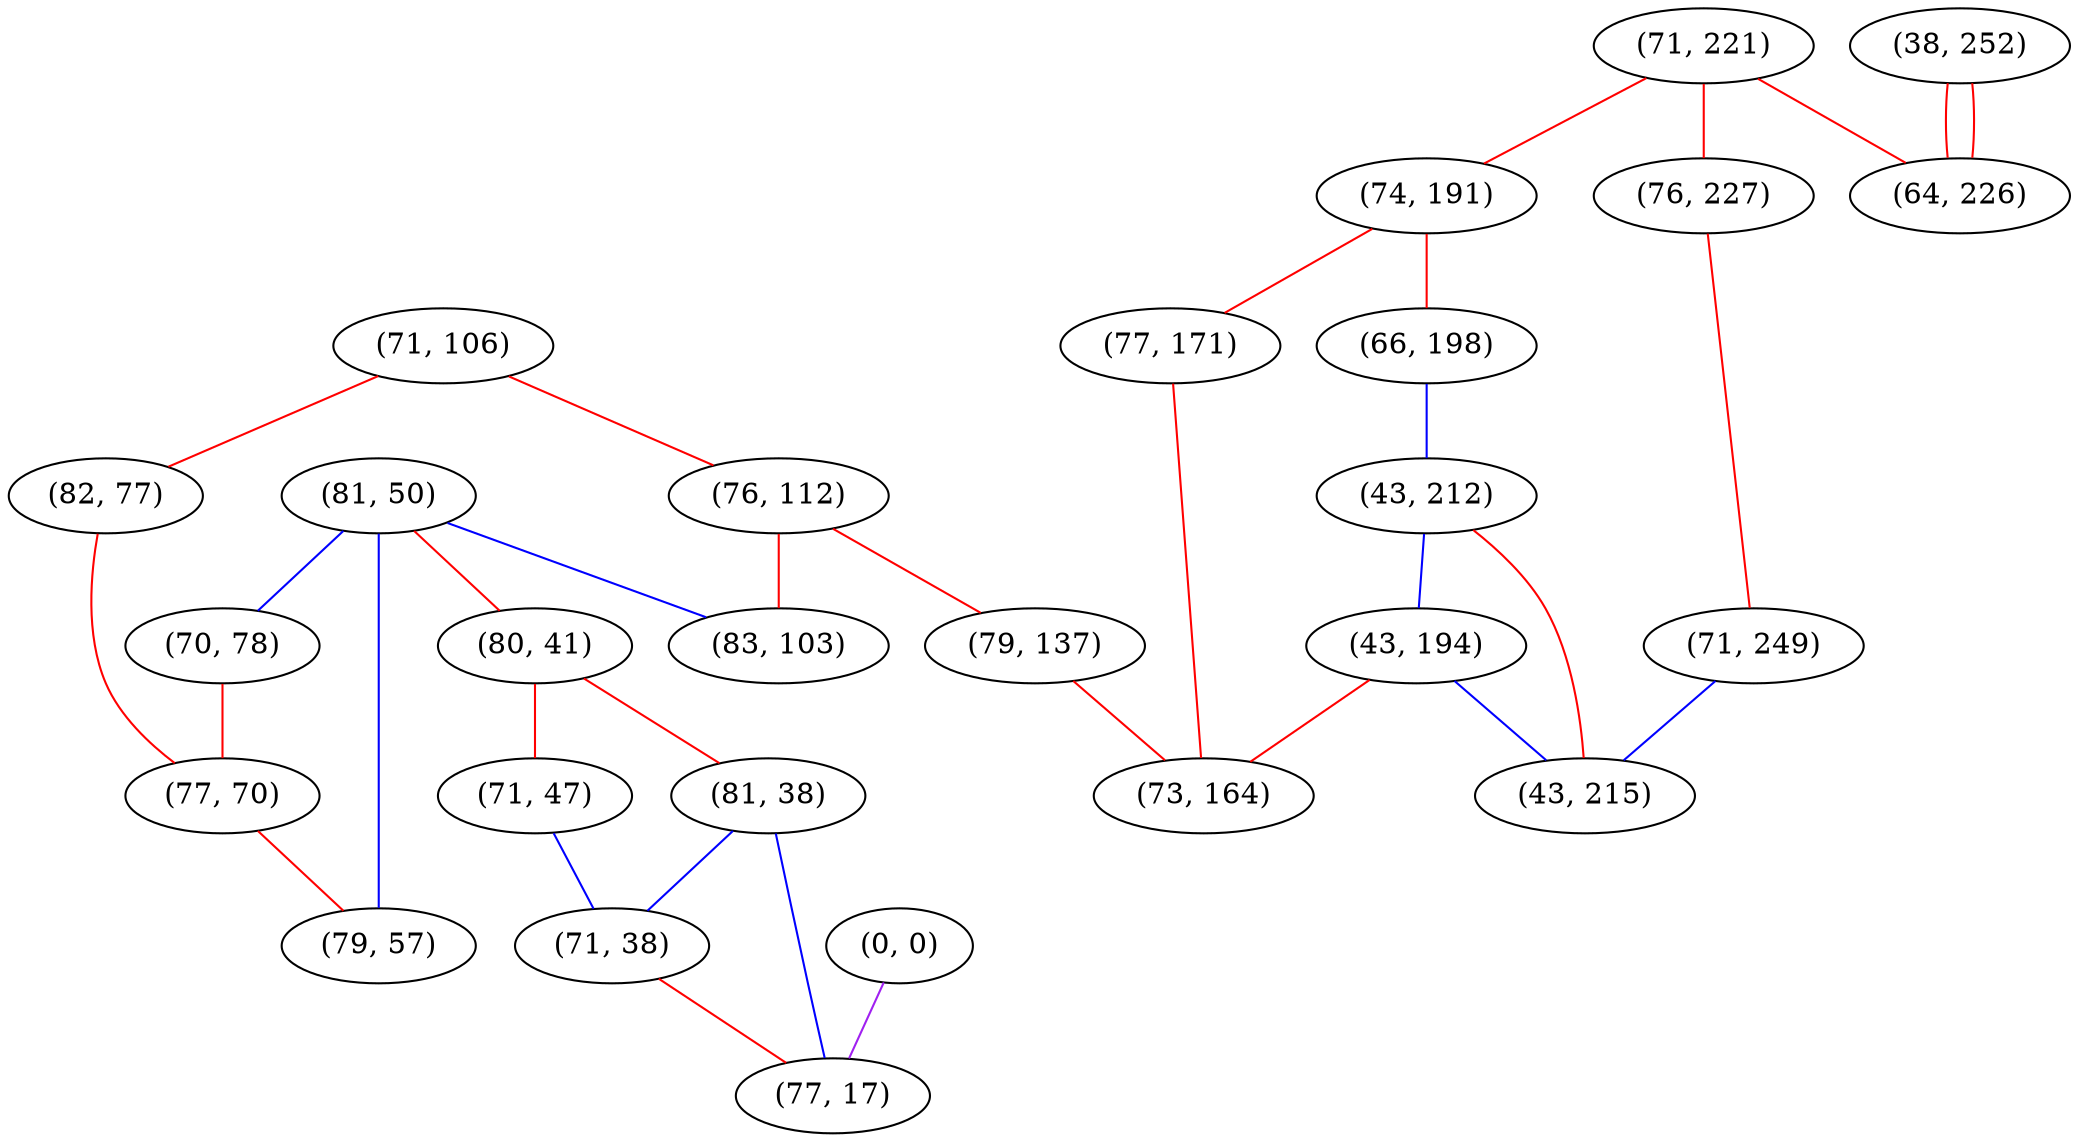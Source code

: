graph "" {
"(81, 50)";
"(38, 252)";
"(0, 0)";
"(71, 106)";
"(71, 221)";
"(70, 78)";
"(74, 191)";
"(80, 41)";
"(76, 112)";
"(77, 171)";
"(82, 77)";
"(66, 198)";
"(81, 38)";
"(71, 47)";
"(83, 103)";
"(71, 38)";
"(79, 137)";
"(77, 70)";
"(77, 17)";
"(43, 212)";
"(64, 226)";
"(76, 227)";
"(79, 57)";
"(43, 194)";
"(71, 249)";
"(43, 215)";
"(73, 164)";
"(81, 50)" -- "(80, 41)"  [color=red, key=0, weight=1];
"(81, 50)" -- "(83, 103)"  [color=blue, key=0, weight=3];
"(81, 50)" -- "(79, 57)"  [color=blue, key=0, weight=3];
"(81, 50)" -- "(70, 78)"  [color=blue, key=0, weight=3];
"(38, 252)" -- "(64, 226)"  [color=red, key=0, weight=1];
"(38, 252)" -- "(64, 226)"  [color=red, key=1, weight=1];
"(0, 0)" -- "(77, 17)"  [color=purple, key=0, weight=4];
"(71, 106)" -- "(82, 77)"  [color=red, key=0, weight=1];
"(71, 106)" -- "(76, 112)"  [color=red, key=0, weight=1];
"(71, 221)" -- "(74, 191)"  [color=red, key=0, weight=1];
"(71, 221)" -- "(64, 226)"  [color=red, key=0, weight=1];
"(71, 221)" -- "(76, 227)"  [color=red, key=0, weight=1];
"(70, 78)" -- "(77, 70)"  [color=red, key=0, weight=1];
"(74, 191)" -- "(66, 198)"  [color=red, key=0, weight=1];
"(74, 191)" -- "(77, 171)"  [color=red, key=0, weight=1];
"(80, 41)" -- "(81, 38)"  [color=red, key=0, weight=1];
"(80, 41)" -- "(71, 47)"  [color=red, key=0, weight=1];
"(76, 112)" -- "(83, 103)"  [color=red, key=0, weight=1];
"(76, 112)" -- "(79, 137)"  [color=red, key=0, weight=1];
"(77, 171)" -- "(73, 164)"  [color=red, key=0, weight=1];
"(82, 77)" -- "(77, 70)"  [color=red, key=0, weight=1];
"(66, 198)" -- "(43, 212)"  [color=blue, key=0, weight=3];
"(81, 38)" -- "(77, 17)"  [color=blue, key=0, weight=3];
"(81, 38)" -- "(71, 38)"  [color=blue, key=0, weight=3];
"(71, 47)" -- "(71, 38)"  [color=blue, key=0, weight=3];
"(71, 38)" -- "(77, 17)"  [color=red, key=0, weight=1];
"(79, 137)" -- "(73, 164)"  [color=red, key=0, weight=1];
"(77, 70)" -- "(79, 57)"  [color=red, key=0, weight=1];
"(43, 212)" -- "(43, 215)"  [color=red, key=0, weight=1];
"(43, 212)" -- "(43, 194)"  [color=blue, key=0, weight=3];
"(76, 227)" -- "(71, 249)"  [color=red, key=0, weight=1];
"(43, 194)" -- "(43, 215)"  [color=blue, key=0, weight=3];
"(43, 194)" -- "(73, 164)"  [color=red, key=0, weight=1];
"(71, 249)" -- "(43, 215)"  [color=blue, key=0, weight=3];
}
